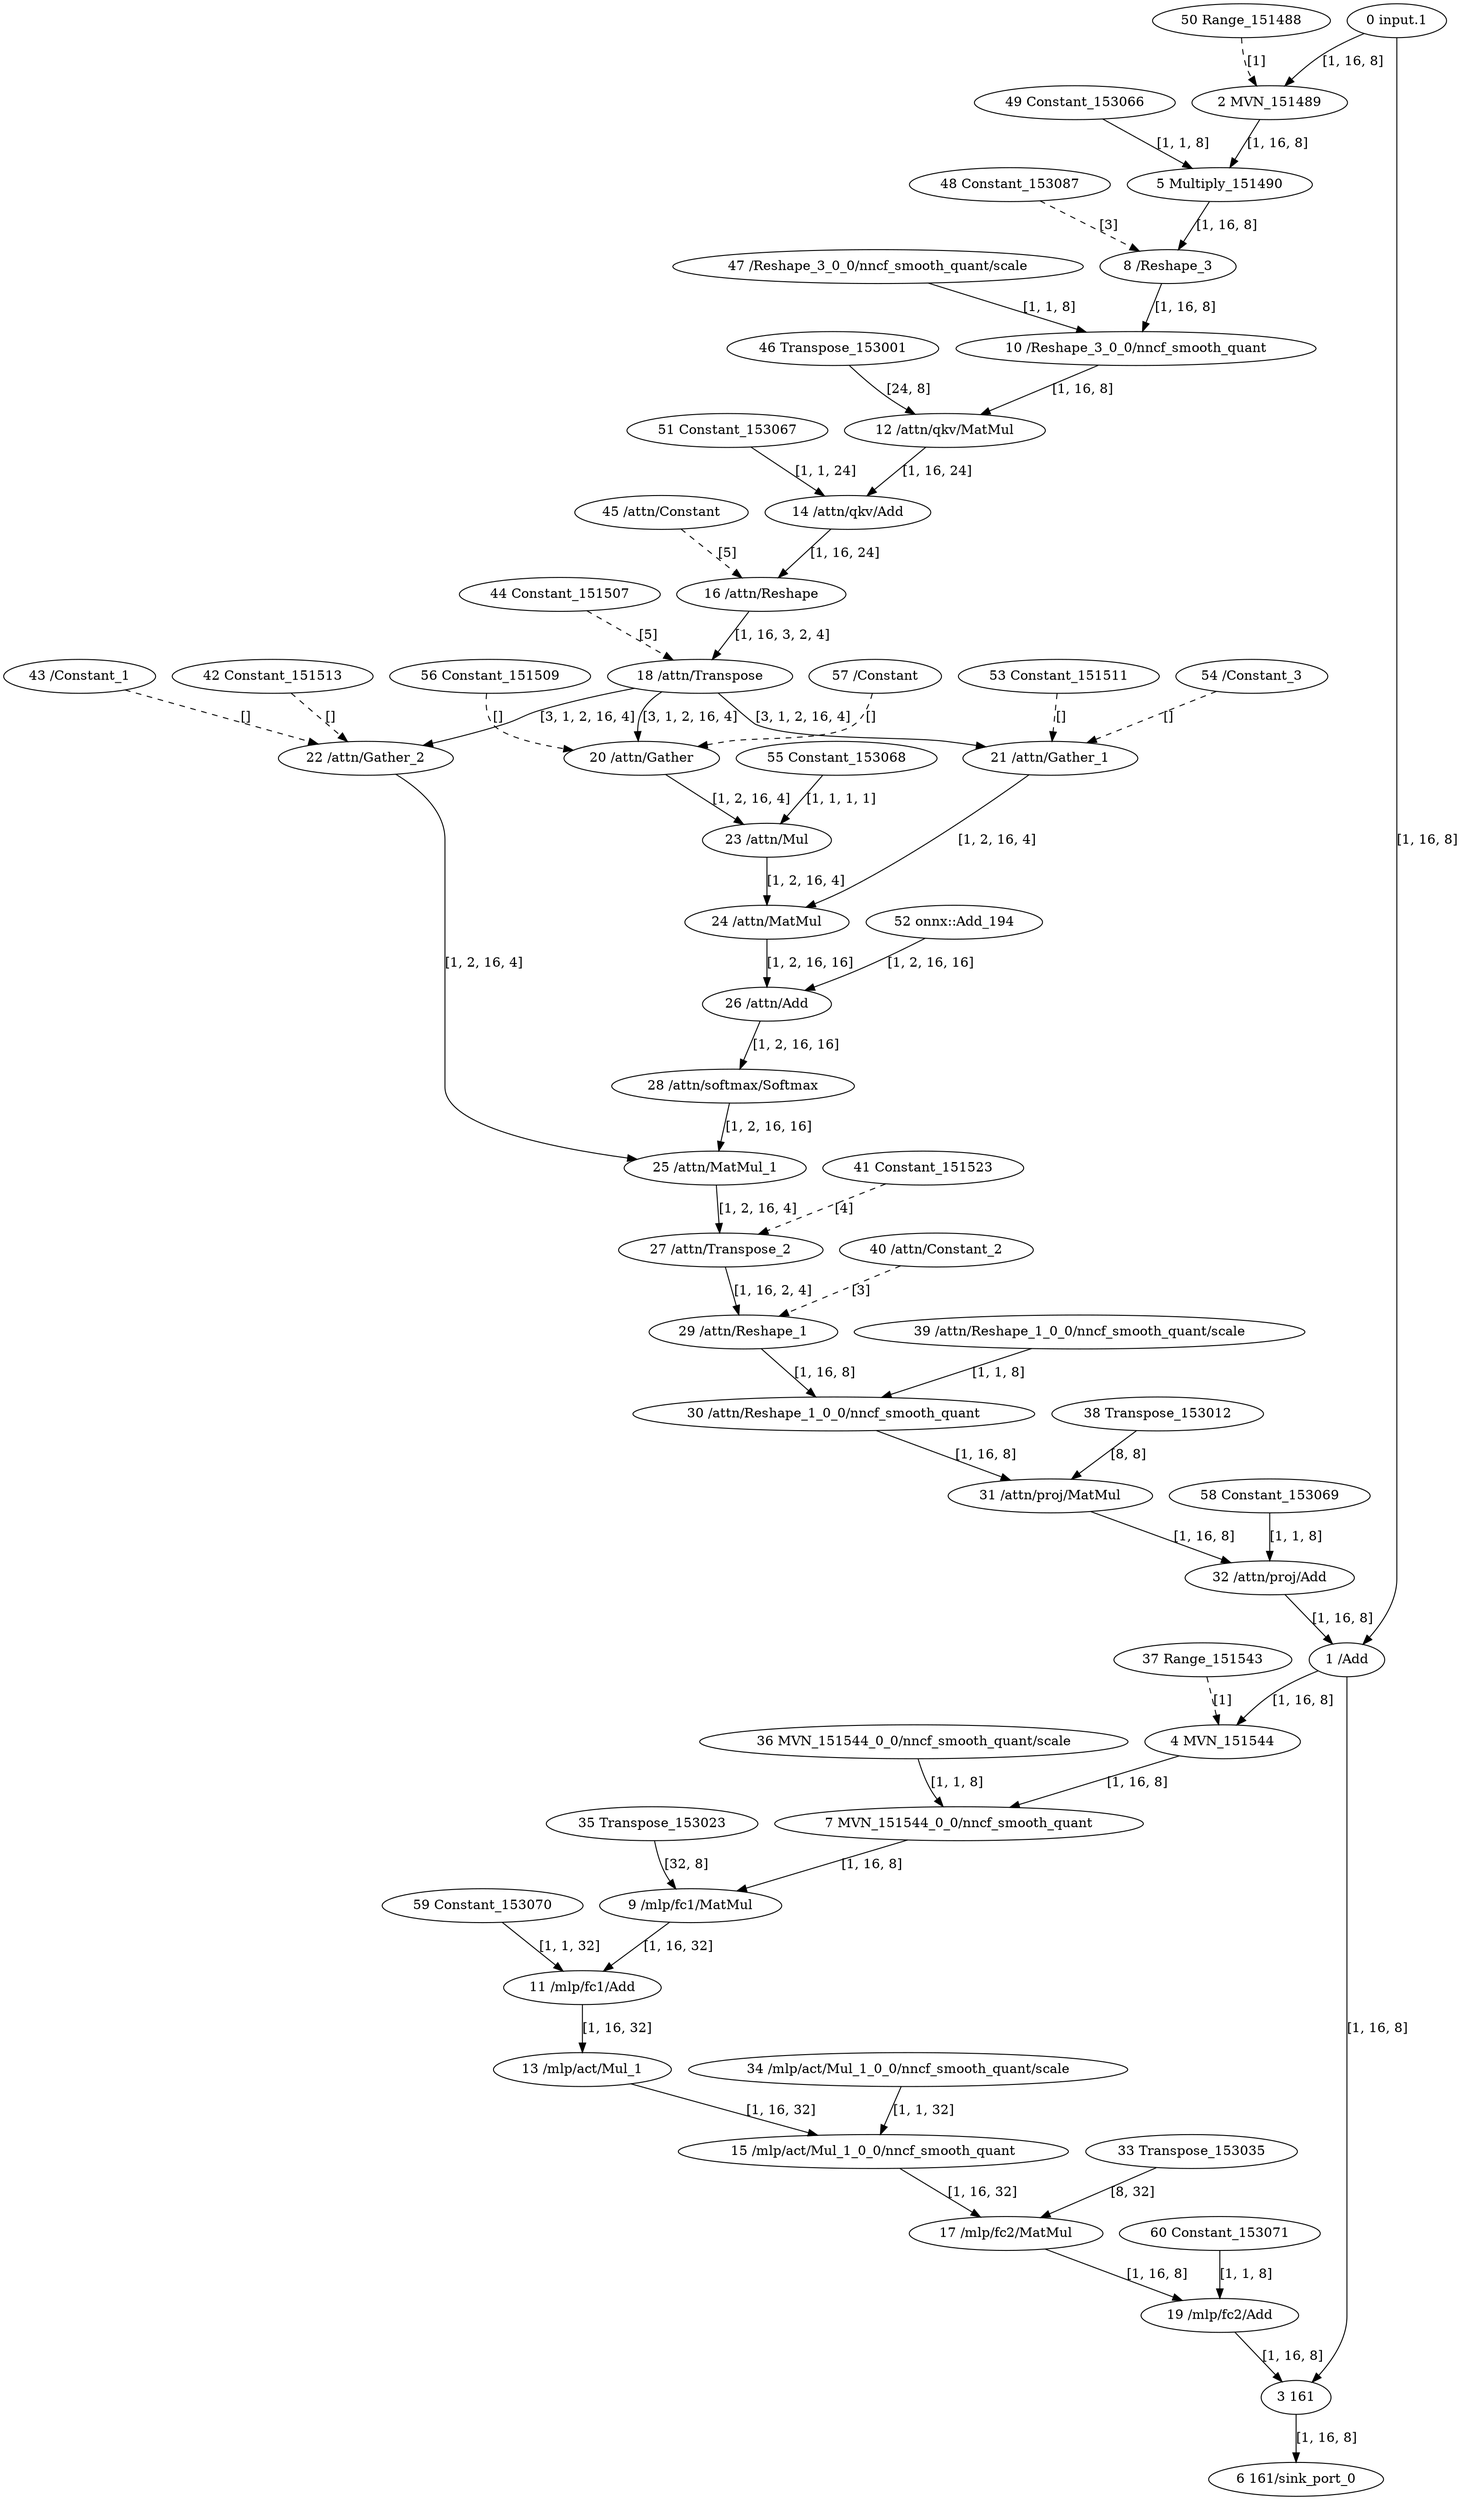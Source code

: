 strict digraph  {
"0 input.1" [id=0, type=Parameter];
"1 /Add" [id=1, type=Add];
"2 MVN_151489" [id=2, type=MVN];
"3 161" [id=3, type=Add];
"4 MVN_151544" [id=4, type=MVN];
"5 Multiply_151490" [id=5, type=Multiply];
"6 161/sink_port_0" [id=6, type=Result];
"7 MVN_151544_0_0/nncf_smooth_quant" [id=7, type=Multiply];
"8 /Reshape_3" [id=8, type=Reshape];
"9 /mlp/fc1/MatMul" [id=9, type=MatMul];
"10 /Reshape_3_0_0/nncf_smooth_quant" [id=10, type=Multiply];
"11 /mlp/fc1/Add" [id=11, type=Add];
"12 /attn/qkv/MatMul" [id=12, type=MatMul];
"13 /mlp/act/Mul_1" [id=13, type=Gelu];
"14 /attn/qkv/Add" [id=14, type=Add];
"15 /mlp/act/Mul_1_0_0/nncf_smooth_quant" [id=15, type=Multiply];
"16 /attn/Reshape" [id=16, type=Reshape];
"17 /mlp/fc2/MatMul" [id=17, type=MatMul];
"18 /attn/Transpose" [id=18, type=Transpose];
"19 /mlp/fc2/Add" [id=19, type=Add];
"20 /attn/Gather" [id=20, type=Gather];
"21 /attn/Gather_1" [id=21, type=Gather];
"22 /attn/Gather_2" [id=22, type=Gather];
"23 /attn/Mul" [id=23, type=Multiply];
"24 /attn/MatMul" [id=24, type=MatMul];
"25 /attn/MatMul_1" [id=25, type=MatMul];
"26 /attn/Add" [id=26, type=Add];
"27 /attn/Transpose_2" [id=27, type=Transpose];
"28 /attn/softmax/Softmax" [id=28, type=Softmax];
"29 /attn/Reshape_1" [id=29, type=Reshape];
"30 /attn/Reshape_1_0_0/nncf_smooth_quant" [id=30, type=Multiply];
"31 /attn/proj/MatMul" [id=31, type=MatMul];
"32 /attn/proj/Add" [id=32, type=Add];
"33 Transpose_153035" [id=33, type=Constant];
"34 /mlp/act/Mul_1_0_0/nncf_smooth_quant/scale" [id=34, type=Constant];
"35 Transpose_153023" [id=35, type=Constant];
"36 MVN_151544_0_0/nncf_smooth_quant/scale" [id=36, type=Constant];
"37 Range_151543" [id=37, type=Constant];
"38 Transpose_153012" [id=38, type=Constant];
"39 /attn/Reshape_1_0_0/nncf_smooth_quant/scale" [id=39, type=Constant];
"40 /attn/Constant_2" [id=40, type=Constant];
"41 Constant_151523" [id=41, type=Constant];
"42 Constant_151513" [id=42, type=Constant];
"43 /Constant_1" [id=43, type=Constant];
"44 Constant_151507" [id=44, type=Constant];
"45 /attn/Constant" [id=45, type=Constant];
"46 Transpose_153001" [id=46, type=Constant];
"47 /Reshape_3_0_0/nncf_smooth_quant/scale" [id=47, type=Constant];
"48 Constant_153087" [id=48, type=Constant];
"49 Constant_153066" [id=49, type=Constant];
"50 Range_151488" [id=50, type=Constant];
"51 Constant_153067" [id=51, type=Constant];
"52 onnx^^Add_194" [id=52, label="52 onnx::Add_194", type=Constant];
"53 Constant_151511" [id=53, type=Constant];
"54 /Constant_3" [id=54, type=Constant];
"55 Constant_153068" [id=55, type=Constant];
"56 Constant_151509" [id=56, type=Constant];
"57 /Constant" [id=57, type=Constant];
"58 Constant_153069" [id=58, type=Constant];
"59 Constant_153070" [id=59, type=Constant];
"60 Constant_153071" [id=60, type=Constant];
"0 input.1" -> "1 /Add"  [label="[1, 16, 8]", style=solid];
"0 input.1" -> "2 MVN_151489"  [label="[1, 16, 8]", style=solid];
"1 /Add" -> "3 161"  [label="[1, 16, 8]", style=solid];
"1 /Add" -> "4 MVN_151544"  [label="[1, 16, 8]", style=solid];
"2 MVN_151489" -> "5 Multiply_151490"  [label="[1, 16, 8]", style=solid];
"3 161" -> "6 161/sink_port_0"  [label="[1, 16, 8]", style=solid];
"4 MVN_151544" -> "7 MVN_151544_0_0/nncf_smooth_quant"  [label="[1, 16, 8]", style=solid];
"5 Multiply_151490" -> "8 /Reshape_3"  [label="[1, 16, 8]", style=solid];
"7 MVN_151544_0_0/nncf_smooth_quant" -> "9 /mlp/fc1/MatMul"  [label="[1, 16, 8]", style=solid];
"8 /Reshape_3" -> "10 /Reshape_3_0_0/nncf_smooth_quant"  [label="[1, 16, 8]", style=solid];
"9 /mlp/fc1/MatMul" -> "11 /mlp/fc1/Add"  [label="[1, 16, 32]", style=solid];
"10 /Reshape_3_0_0/nncf_smooth_quant" -> "12 /attn/qkv/MatMul"  [label="[1, 16, 8]", style=solid];
"11 /mlp/fc1/Add" -> "13 /mlp/act/Mul_1"  [label="[1, 16, 32]", style=solid];
"12 /attn/qkv/MatMul" -> "14 /attn/qkv/Add"  [label="[1, 16, 24]", style=solid];
"13 /mlp/act/Mul_1" -> "15 /mlp/act/Mul_1_0_0/nncf_smooth_quant"  [label="[1, 16, 32]", style=solid];
"14 /attn/qkv/Add" -> "16 /attn/Reshape"  [label="[1, 16, 24]", style=solid];
"15 /mlp/act/Mul_1_0_0/nncf_smooth_quant" -> "17 /mlp/fc2/MatMul"  [label="[1, 16, 32]", style=solid];
"16 /attn/Reshape" -> "18 /attn/Transpose"  [label="[1, 16, 3, 2, 4]", style=solid];
"17 /mlp/fc2/MatMul" -> "19 /mlp/fc2/Add"  [label="[1, 16, 8]", style=solid];
"18 /attn/Transpose" -> "20 /attn/Gather"  [label="[3, 1, 2, 16, 4]", style=solid];
"18 /attn/Transpose" -> "21 /attn/Gather_1"  [label="[3, 1, 2, 16, 4]", style=solid];
"18 /attn/Transpose" -> "22 /attn/Gather_2"  [label="[3, 1, 2, 16, 4]", style=solid];
"19 /mlp/fc2/Add" -> "3 161"  [label="[1, 16, 8]", style=solid];
"20 /attn/Gather" -> "23 /attn/Mul"  [label="[1, 2, 16, 4]", style=solid];
"21 /attn/Gather_1" -> "24 /attn/MatMul"  [label="[1, 2, 16, 4]", style=solid];
"22 /attn/Gather_2" -> "25 /attn/MatMul_1"  [label="[1, 2, 16, 4]", style=solid];
"23 /attn/Mul" -> "24 /attn/MatMul"  [label="[1, 2, 16, 4]", style=solid];
"24 /attn/MatMul" -> "26 /attn/Add"  [label="[1, 2, 16, 16]", style=solid];
"25 /attn/MatMul_1" -> "27 /attn/Transpose_2"  [label="[1, 2, 16, 4]", style=solid];
"26 /attn/Add" -> "28 /attn/softmax/Softmax"  [label="[1, 2, 16, 16]", style=solid];
"27 /attn/Transpose_2" -> "29 /attn/Reshape_1"  [label="[1, 16, 2, 4]", style=solid];
"28 /attn/softmax/Softmax" -> "25 /attn/MatMul_1"  [label="[1, 2, 16, 16]", style=solid];
"29 /attn/Reshape_1" -> "30 /attn/Reshape_1_0_0/nncf_smooth_quant"  [label="[1, 16, 8]", style=solid];
"30 /attn/Reshape_1_0_0/nncf_smooth_quant" -> "31 /attn/proj/MatMul"  [label="[1, 16, 8]", style=solid];
"31 /attn/proj/MatMul" -> "32 /attn/proj/Add"  [label="[1, 16, 8]", style=solid];
"32 /attn/proj/Add" -> "1 /Add"  [label="[1, 16, 8]", style=solid];
"33 Transpose_153035" -> "17 /mlp/fc2/MatMul"  [label="[8, 32]", style=solid];
"34 /mlp/act/Mul_1_0_0/nncf_smooth_quant/scale" -> "15 /mlp/act/Mul_1_0_0/nncf_smooth_quant"  [label="[1, 1, 32]", style=solid];
"35 Transpose_153023" -> "9 /mlp/fc1/MatMul"  [label="[32, 8]", style=solid];
"36 MVN_151544_0_0/nncf_smooth_quant/scale" -> "7 MVN_151544_0_0/nncf_smooth_quant"  [label="[1, 1, 8]", style=solid];
"37 Range_151543" -> "4 MVN_151544"  [label="[1]", style=dashed];
"38 Transpose_153012" -> "31 /attn/proj/MatMul"  [label="[8, 8]", style=solid];
"39 /attn/Reshape_1_0_0/nncf_smooth_quant/scale" -> "30 /attn/Reshape_1_0_0/nncf_smooth_quant"  [label="[1, 1, 8]", style=solid];
"40 /attn/Constant_2" -> "29 /attn/Reshape_1"  [label="[3]", style=dashed];
"41 Constant_151523" -> "27 /attn/Transpose_2"  [label="[4]", style=dashed];
"42 Constant_151513" -> "22 /attn/Gather_2"  [label="[]", style=dashed];
"43 /Constant_1" -> "22 /attn/Gather_2"  [label="[]", style=dashed];
"44 Constant_151507" -> "18 /attn/Transpose"  [label="[5]", style=dashed];
"45 /attn/Constant" -> "16 /attn/Reshape"  [label="[5]", style=dashed];
"46 Transpose_153001" -> "12 /attn/qkv/MatMul"  [label="[24, 8]", style=solid];
"47 /Reshape_3_0_0/nncf_smooth_quant/scale" -> "10 /Reshape_3_0_0/nncf_smooth_quant"  [label="[1, 1, 8]", style=solid];
"48 Constant_153087" -> "8 /Reshape_3"  [label="[3]", style=dashed];
"49 Constant_153066" -> "5 Multiply_151490"  [label="[1, 1, 8]", style=solid];
"50 Range_151488" -> "2 MVN_151489"  [label="[1]", style=dashed];
"51 Constant_153067" -> "14 /attn/qkv/Add"  [label="[1, 1, 24]", style=solid];
"52 onnx^^Add_194" -> "26 /attn/Add"  [label="[1, 2, 16, 16]", style=solid];
"53 Constant_151511" -> "21 /attn/Gather_1"  [label="[]", style=dashed];
"54 /Constant_3" -> "21 /attn/Gather_1"  [label="[]", style=dashed];
"55 Constant_153068" -> "23 /attn/Mul"  [label="[1, 1, 1, 1]", style=solid];
"56 Constant_151509" -> "20 /attn/Gather"  [label="[]", style=dashed];
"57 /Constant" -> "20 /attn/Gather"  [label="[]", style=dashed];
"58 Constant_153069" -> "32 /attn/proj/Add"  [label="[1, 1, 8]", style=solid];
"59 Constant_153070" -> "11 /mlp/fc1/Add"  [label="[1, 1, 32]", style=solid];
"60 Constant_153071" -> "19 /mlp/fc2/Add"  [label="[1, 1, 8]", style=solid];
}
